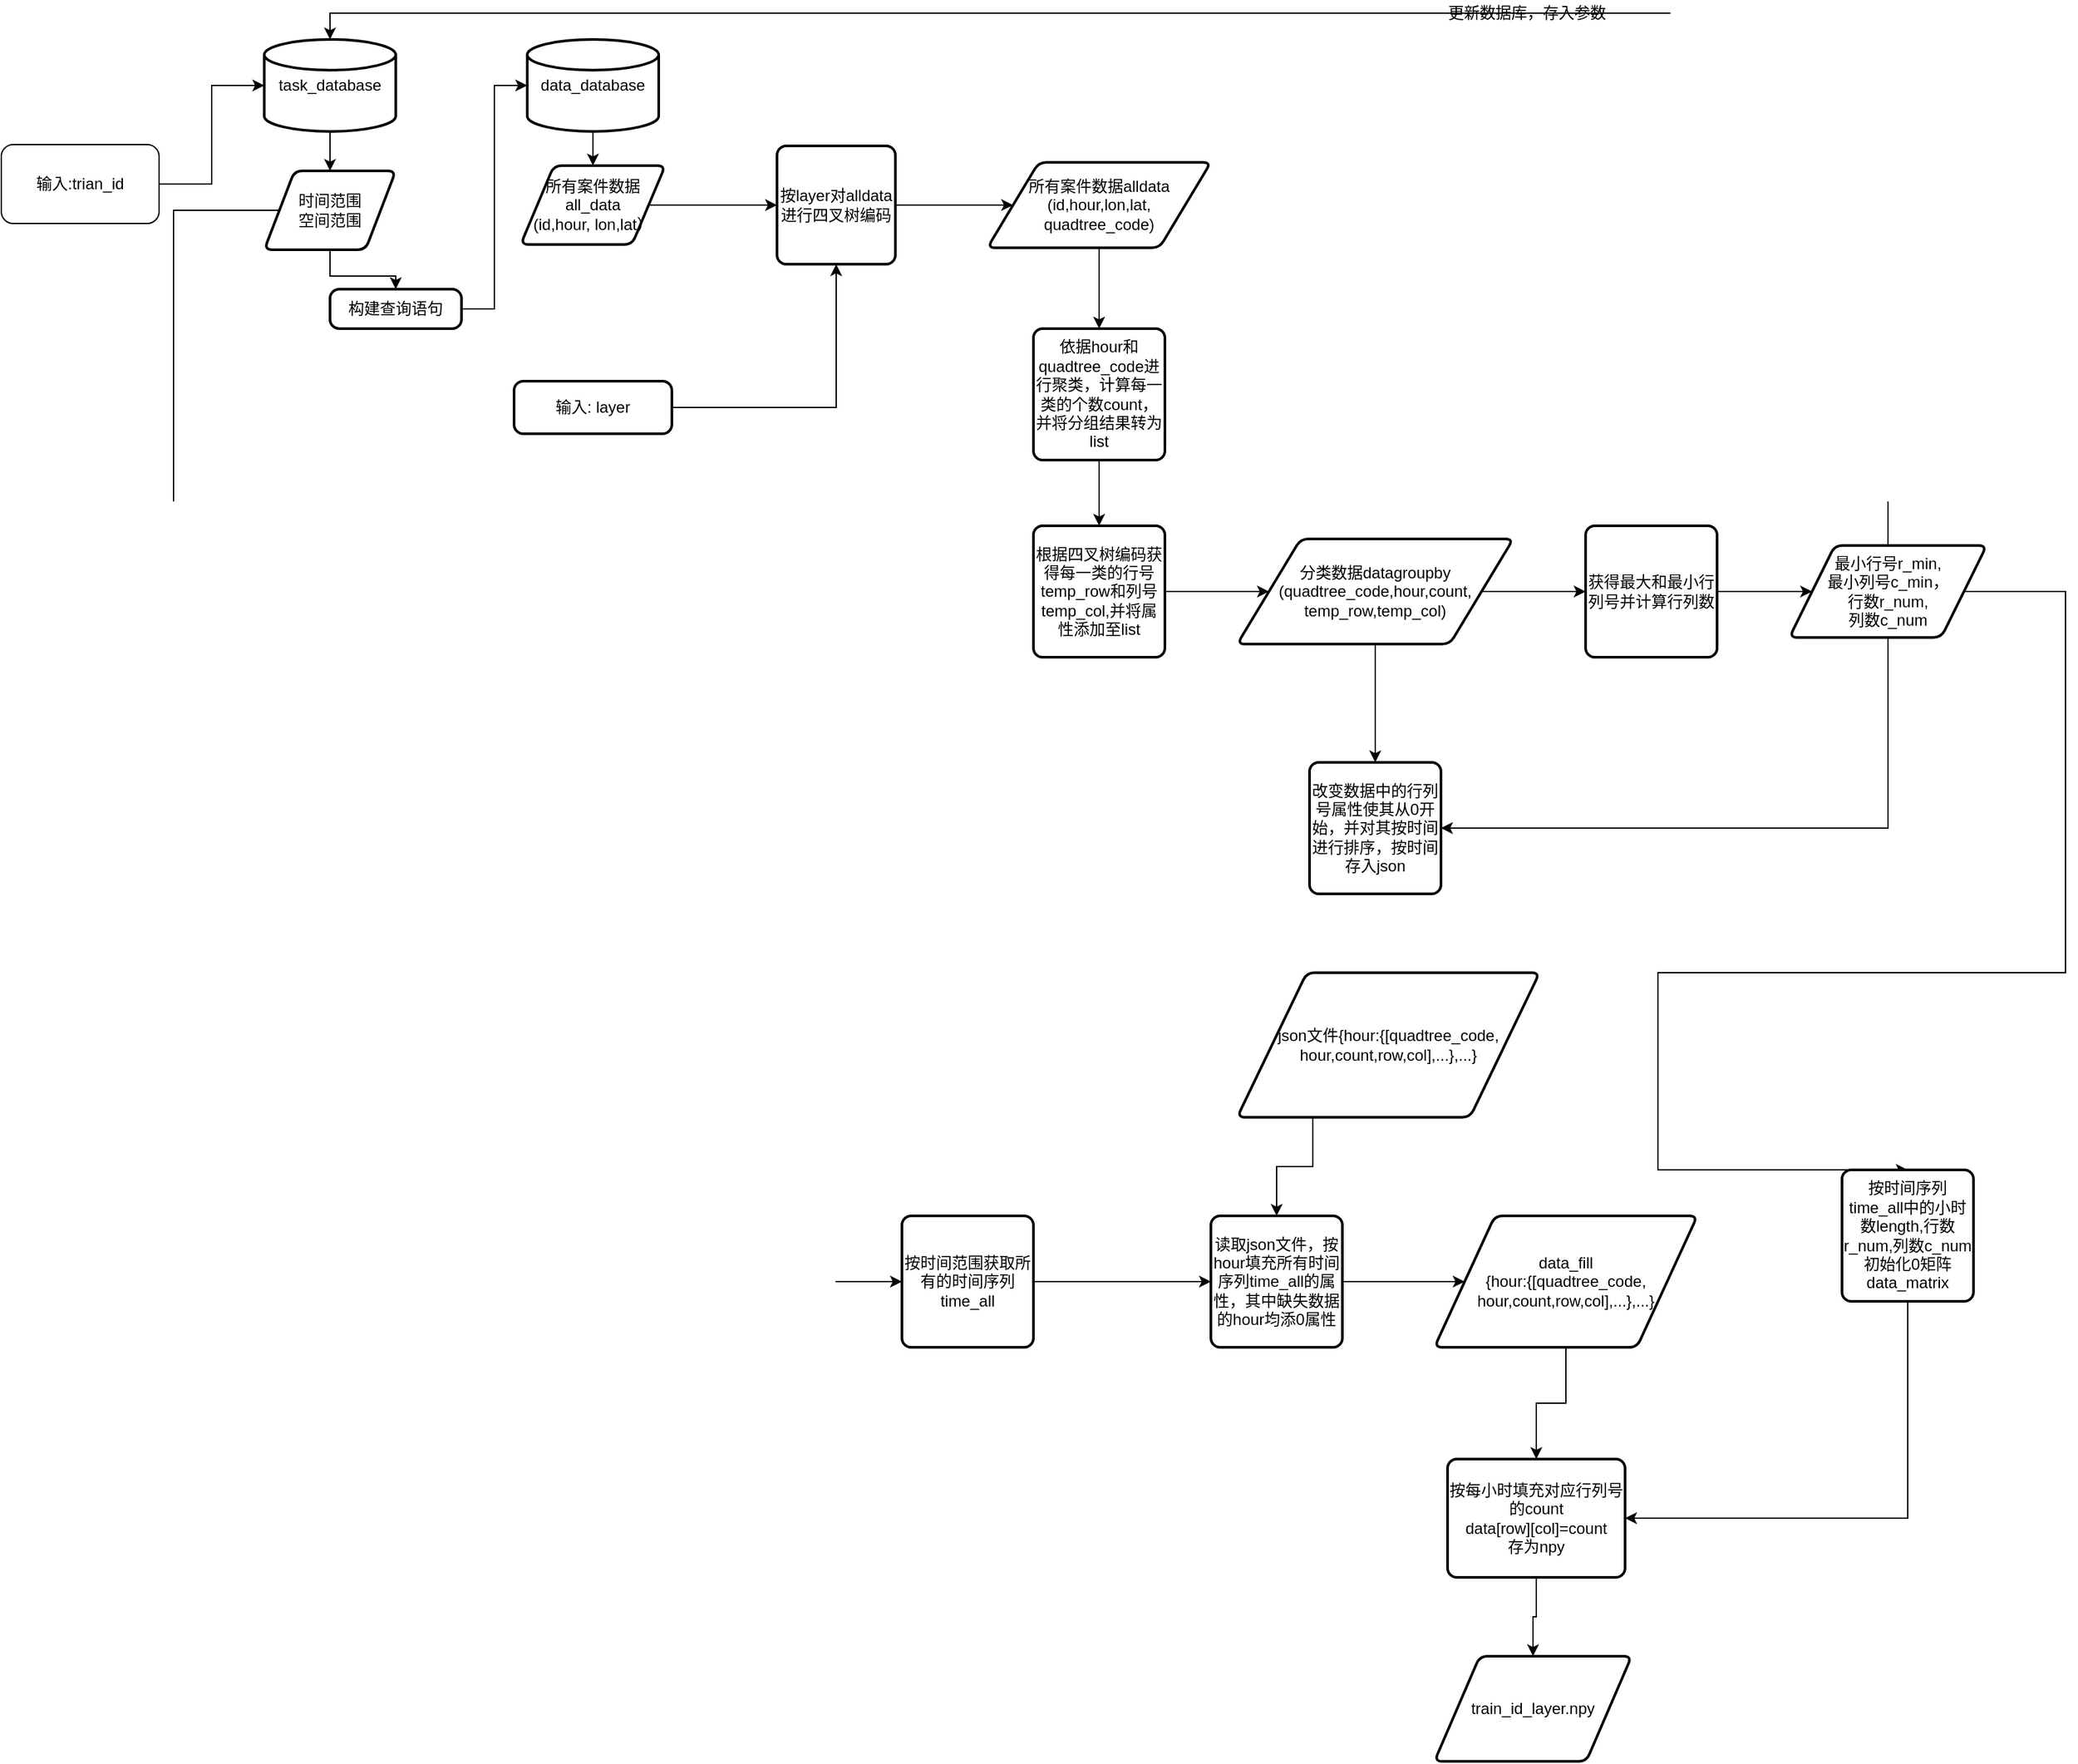 <mxfile version="13.9.2" type="github"><diagram id="HGv15Up_wFCBn1hzTuOe" name="Page-1"><mxGraphModel dx="3128" dy="2693" grid="1" gridSize="10" guides="1" tooltips="1" connect="1" arrows="1" fold="1" page="1" pageScale="1" pageWidth="827" pageHeight="1169" math="0" shadow="0"><root><mxCell id="0"/><mxCell id="1" parent="0"/><mxCell id="ZCHlw5TDTNwKEh7PZDNd-6" style="edgeStyle=orthogonalEdgeStyle;rounded=0;orthogonalLoop=1;jettySize=auto;html=1;exitX=1;exitY=0.5;exitDx=0;exitDy=0;entryX=0;entryY=0.5;entryDx=0;entryDy=0;entryPerimeter=0;" edge="1" parent="1" source="ZCHlw5TDTNwKEh7PZDNd-1" target="ZCHlw5TDTNwKEh7PZDNd-2"><mxGeometry relative="1" as="geometry"/></mxCell><mxCell id="ZCHlw5TDTNwKEh7PZDNd-1" value="&lt;font style=&quot;vertical-align: inherit&quot;&gt;&lt;font style=&quot;vertical-align: inherit&quot;&gt;输入:trian_id&lt;/font&gt;&lt;/font&gt;" style="rounded=1;whiteSpace=wrap;html=1;" vertex="1" parent="1"><mxGeometry x="30" y="-330" width="120" height="60" as="geometry"/></mxCell><mxCell id="ZCHlw5TDTNwKEh7PZDNd-5" style="edgeStyle=orthogonalEdgeStyle;rounded=0;orthogonalLoop=1;jettySize=auto;html=1;exitX=0.5;exitY=1;exitDx=0;exitDy=0;exitPerimeter=0;" edge="1" parent="1" source="ZCHlw5TDTNwKEh7PZDNd-2" target="ZCHlw5TDTNwKEh7PZDNd-7"><mxGeometry relative="1" as="geometry"><mxPoint x="280" y="-290" as="targetPoint"/></mxGeometry></mxCell><mxCell id="ZCHlw5TDTNwKEh7PZDNd-2" value="&lt;font style=&quot;vertical-align: inherit&quot;&gt;&lt;font style=&quot;vertical-align: inherit&quot;&gt;&lt;font style=&quot;vertical-align: inherit&quot;&gt;&lt;font style=&quot;vertical-align: inherit&quot;&gt;task_database&lt;/font&gt;&lt;/font&gt;&lt;br&gt;&lt;/font&gt;&lt;/font&gt;" style="strokeWidth=2;html=1;shape=mxgraph.flowchart.database;whiteSpace=wrap;" vertex="1" parent="1"><mxGeometry x="230" y="-410" width="100" height="70" as="geometry"/></mxCell><mxCell id="ZCHlw5TDTNwKEh7PZDNd-13" style="edgeStyle=orthogonalEdgeStyle;rounded=0;orthogonalLoop=1;jettySize=auto;html=1;exitX=0.5;exitY=1;exitDx=0;exitDy=0;exitPerimeter=0;" edge="1" parent="1" source="ZCHlw5TDTNwKEh7PZDNd-3" target="ZCHlw5TDTNwKEh7PZDNd-12"><mxGeometry relative="1" as="geometry"/></mxCell><mxCell id="ZCHlw5TDTNwKEh7PZDNd-3" value="&lt;font style=&quot;vertical-align: inherit&quot;&gt;&lt;font style=&quot;vertical-align: inherit&quot;&gt;data_database&lt;/font&gt;&lt;/font&gt;" style="strokeWidth=2;html=1;shape=mxgraph.flowchart.database;whiteSpace=wrap;" vertex="1" parent="1"><mxGeometry x="430" y="-410" width="100" height="70" as="geometry"/></mxCell><mxCell id="ZCHlw5TDTNwKEh7PZDNd-9" style="edgeStyle=orthogonalEdgeStyle;rounded=0;orthogonalLoop=1;jettySize=auto;html=1;exitX=0.5;exitY=1;exitDx=0;exitDy=0;" edge="1" parent="1" source="ZCHlw5TDTNwKEh7PZDNd-7" target="ZCHlw5TDTNwKEh7PZDNd-8"><mxGeometry relative="1" as="geometry"/></mxCell><mxCell id="ZCHlw5TDTNwKEh7PZDNd-50" style="edgeStyle=orthogonalEdgeStyle;rounded=0;orthogonalLoop=1;jettySize=auto;html=1;entryX=0;entryY=0.5;entryDx=0;entryDy=0;" edge="1" parent="1" source="ZCHlw5TDTNwKEh7PZDNd-7" target="ZCHlw5TDTNwKEh7PZDNd-49"><mxGeometry relative="1" as="geometry"><Array as="points"><mxPoint x="161" y="-280"/><mxPoint x="161" y="535"/></Array></mxGeometry></mxCell><mxCell id="ZCHlw5TDTNwKEh7PZDNd-7" value="时间范围&lt;br&gt;空间范围" style="shape=parallelogram;html=1;strokeWidth=2;perimeter=parallelogramPerimeter;whiteSpace=wrap;rounded=1;arcSize=12;size=0.23;" vertex="1" parent="1"><mxGeometry x="230" y="-310" width="100" height="60" as="geometry"/></mxCell><mxCell id="ZCHlw5TDTNwKEh7PZDNd-10" style="edgeStyle=orthogonalEdgeStyle;rounded=0;orthogonalLoop=1;jettySize=auto;html=1;exitX=1;exitY=0.5;exitDx=0;exitDy=0;entryX=0;entryY=0.5;entryDx=0;entryDy=0;entryPerimeter=0;" edge="1" parent="1" source="ZCHlw5TDTNwKEh7PZDNd-8" target="ZCHlw5TDTNwKEh7PZDNd-3"><mxGeometry relative="1" as="geometry"/></mxCell><mxCell id="ZCHlw5TDTNwKEh7PZDNd-8" value="构建查询语句" style="rounded=1;whiteSpace=wrap;html=1;absoluteArcSize=1;arcSize=14;strokeWidth=2;" vertex="1" parent="1"><mxGeometry x="280" y="-220" width="100" height="30" as="geometry"/></mxCell><mxCell id="ZCHlw5TDTNwKEh7PZDNd-15" style="edgeStyle=orthogonalEdgeStyle;rounded=0;orthogonalLoop=1;jettySize=auto;html=1;exitX=1;exitY=0.5;exitDx=0;exitDy=0;entryX=0;entryY=0.5;entryDx=0;entryDy=0;" edge="1" parent="1" source="ZCHlw5TDTNwKEh7PZDNd-12" target="ZCHlw5TDTNwKEh7PZDNd-24"><mxGeometry relative="1" as="geometry"><mxPoint x="580" y="-290" as="targetPoint"/></mxGeometry></mxCell><mxCell id="ZCHlw5TDTNwKEh7PZDNd-12" value="所有案件数据all_data&lt;br&gt;(id,hour, lon,lat）" style="shape=parallelogram;html=1;strokeWidth=2;perimeter=parallelogramPerimeter;whiteSpace=wrap;rounded=1;arcSize=12;size=0.23;" vertex="1" parent="1"><mxGeometry x="425" y="-314" width="110" height="60" as="geometry"/></mxCell><mxCell id="ZCHlw5TDTNwKEh7PZDNd-23" style="edgeStyle=orthogonalEdgeStyle;rounded=0;orthogonalLoop=1;jettySize=auto;html=1;entryX=0.5;entryY=1;entryDx=0;entryDy=0;" edge="1" parent="1" source="ZCHlw5TDTNwKEh7PZDNd-16" target="ZCHlw5TDTNwKEh7PZDNd-24"><mxGeometry relative="1" as="geometry"><mxPoint x="701.5" y="-30" as="targetPoint"/></mxGeometry></mxCell><mxCell id="ZCHlw5TDTNwKEh7PZDNd-16" value="输入: layer" style="rounded=1;whiteSpace=wrap;html=1;absoluteArcSize=1;arcSize=14;strokeWidth=2;" vertex="1" parent="1"><mxGeometry x="420" y="-150" width="120" height="40" as="geometry"/></mxCell><mxCell id="ZCHlw5TDTNwKEh7PZDNd-26" style="edgeStyle=orthogonalEdgeStyle;rounded=0;orthogonalLoop=1;jettySize=auto;html=1;exitX=1;exitY=0.5;exitDx=0;exitDy=0;" edge="1" parent="1" source="ZCHlw5TDTNwKEh7PZDNd-24" target="ZCHlw5TDTNwKEh7PZDNd-25"><mxGeometry relative="1" as="geometry"/></mxCell><mxCell id="ZCHlw5TDTNwKEh7PZDNd-24" value="按layer对alldata进行四叉树编码&lt;br&gt;" style="rounded=1;whiteSpace=wrap;html=1;absoluteArcSize=1;arcSize=14;strokeWidth=2;" vertex="1" parent="1"><mxGeometry x="620" y="-329" width="90" height="90" as="geometry"/></mxCell><mxCell id="ZCHlw5TDTNwKEh7PZDNd-36" style="edgeStyle=orthogonalEdgeStyle;rounded=0;orthogonalLoop=1;jettySize=auto;html=1;exitX=0.5;exitY=1;exitDx=0;exitDy=0;entryX=0.5;entryY=0;entryDx=0;entryDy=0;" edge="1" parent="1" source="ZCHlw5TDTNwKEh7PZDNd-25" target="ZCHlw5TDTNwKEh7PZDNd-28"><mxGeometry relative="1" as="geometry"/></mxCell><mxCell id="ZCHlw5TDTNwKEh7PZDNd-25" value="所有案件数据alldata&lt;br&gt;(id,hour,lon,lat,&lt;br&gt;quadtree_code)" style="shape=parallelogram;html=1;strokeWidth=2;perimeter=parallelogramPerimeter;whiteSpace=wrap;rounded=1;arcSize=12;size=0.23;" vertex="1" parent="1"><mxGeometry x="780" y="-316.5" width="170" height="65" as="geometry"/></mxCell><mxCell id="ZCHlw5TDTNwKEh7PZDNd-37" style="edgeStyle=orthogonalEdgeStyle;rounded=0;orthogonalLoop=1;jettySize=auto;html=1;exitX=0.5;exitY=1;exitDx=0;exitDy=0;entryX=0.5;entryY=0;entryDx=0;entryDy=0;" edge="1" parent="1" source="ZCHlw5TDTNwKEh7PZDNd-28" target="ZCHlw5TDTNwKEh7PZDNd-29"><mxGeometry relative="1" as="geometry"/></mxCell><mxCell id="ZCHlw5TDTNwKEh7PZDNd-28" value="依据hour和quadtree_code进行聚类，计算每一类的个数count，并将分组结果转为list" style="rounded=1;whiteSpace=wrap;html=1;absoluteArcSize=1;arcSize=14;strokeWidth=2;" vertex="1" parent="1"><mxGeometry x="815" y="-190" width="100" height="100" as="geometry"/></mxCell><mxCell id="ZCHlw5TDTNwKEh7PZDNd-38" style="edgeStyle=orthogonalEdgeStyle;rounded=0;orthogonalLoop=1;jettySize=auto;html=1;exitX=1;exitY=0.5;exitDx=0;exitDy=0;" edge="1" parent="1" source="ZCHlw5TDTNwKEh7PZDNd-29" target="ZCHlw5TDTNwKEh7PZDNd-32"><mxGeometry relative="1" as="geometry"/></mxCell><mxCell id="ZCHlw5TDTNwKEh7PZDNd-29" value="根据四叉树编码获得每一类的行号temp_row和列号temp_col,并将属性添加至list" style="rounded=1;whiteSpace=wrap;html=1;absoluteArcSize=1;arcSize=14;strokeWidth=2;" vertex="1" parent="1"><mxGeometry x="815" y="-40" width="100" height="100" as="geometry"/></mxCell><mxCell id="ZCHlw5TDTNwKEh7PZDNd-41" style="edgeStyle=orthogonalEdgeStyle;rounded=0;orthogonalLoop=1;jettySize=auto;html=1;exitX=1;exitY=0.5;exitDx=0;exitDy=0;entryX=0;entryY=0.5;entryDx=0;entryDy=0;" edge="1" parent="1" source="ZCHlw5TDTNwKEh7PZDNd-32" target="ZCHlw5TDTNwKEh7PZDNd-39"><mxGeometry relative="1" as="geometry"/></mxCell><mxCell id="ZCHlw5TDTNwKEh7PZDNd-46" style="edgeStyle=orthogonalEdgeStyle;rounded=0;orthogonalLoop=1;jettySize=auto;html=1;exitX=0.5;exitY=1;exitDx=0;exitDy=0;entryX=0.5;entryY=0;entryDx=0;entryDy=0;" edge="1" parent="1" source="ZCHlw5TDTNwKEh7PZDNd-32" target="ZCHlw5TDTNwKEh7PZDNd-45"><mxGeometry relative="1" as="geometry"/></mxCell><mxCell id="ZCHlw5TDTNwKEh7PZDNd-32" value="分类数据datagroupby&lt;br&gt;(quadtree_code,hour,count,&lt;br&gt;temp_row,temp_col)" style="shape=parallelogram;html=1;strokeWidth=2;perimeter=parallelogramPerimeter;whiteSpace=wrap;rounded=1;arcSize=12;size=0.23;" vertex="1" parent="1"><mxGeometry x="970" y="-30" width="210" height="80" as="geometry"/></mxCell><mxCell id="ZCHlw5TDTNwKEh7PZDNd-42" style="edgeStyle=orthogonalEdgeStyle;rounded=0;orthogonalLoop=1;jettySize=auto;html=1;exitX=1;exitY=0.5;exitDx=0;exitDy=0;" edge="1" parent="1" source="ZCHlw5TDTNwKEh7PZDNd-39" target="ZCHlw5TDTNwKEh7PZDNd-40"><mxGeometry relative="1" as="geometry"/></mxCell><mxCell id="ZCHlw5TDTNwKEh7PZDNd-39" value="获得最大和最小行列号并计算行列数" style="rounded=1;whiteSpace=wrap;html=1;absoluteArcSize=1;arcSize=14;strokeWidth=2;" vertex="1" parent="1"><mxGeometry x="1235" y="-40" width="100" height="100" as="geometry"/></mxCell><mxCell id="ZCHlw5TDTNwKEh7PZDNd-43" style="edgeStyle=orthogonalEdgeStyle;rounded=0;orthogonalLoop=1;jettySize=auto;html=1;entryX=0.5;entryY=0;entryDx=0;entryDy=0;entryPerimeter=0;exitX=0.5;exitY=0;exitDx=0;exitDy=0;" edge="1" parent="1" source="ZCHlw5TDTNwKEh7PZDNd-40" target="ZCHlw5TDTNwKEh7PZDNd-2"><mxGeometry relative="1" as="geometry"><mxPoint x="670" y="-450" as="targetPoint"/><Array as="points"><mxPoint x="1465" y="-430"/><mxPoint x="280" y="-430"/></Array></mxGeometry></mxCell><mxCell id="ZCHlw5TDTNwKEh7PZDNd-47" style="edgeStyle=orthogonalEdgeStyle;rounded=0;orthogonalLoop=1;jettySize=auto;html=1;exitX=0.5;exitY=1;exitDx=0;exitDy=0;entryX=1;entryY=0.5;entryDx=0;entryDy=0;" edge="1" parent="1" source="ZCHlw5TDTNwKEh7PZDNd-40" target="ZCHlw5TDTNwKEh7PZDNd-45"><mxGeometry relative="1" as="geometry"/></mxCell><mxCell id="ZCHlw5TDTNwKEh7PZDNd-55" style="edgeStyle=orthogonalEdgeStyle;rounded=0;orthogonalLoop=1;jettySize=auto;html=1;exitX=1;exitY=0.5;exitDx=0;exitDy=0;entryX=0.5;entryY=0;entryDx=0;entryDy=0;" edge="1" parent="1" source="ZCHlw5TDTNwKEh7PZDNd-40" target="ZCHlw5TDTNwKEh7PZDNd-54"><mxGeometry relative="1" as="geometry"><mxPoint x="1420" y="390" as="targetPoint"/><Array as="points"><mxPoint x="1600" y="10"/><mxPoint x="1600" y="300"/><mxPoint x="1290" y="300"/></Array></mxGeometry></mxCell><mxCell id="ZCHlw5TDTNwKEh7PZDNd-40" value="最小行号r_min,&lt;br&gt;最小列号c_min，&lt;br&gt;行数r_num,&lt;br&gt;列数c_num" style="shape=parallelogram;html=1;strokeWidth=2;perimeter=parallelogramPerimeter;whiteSpace=wrap;rounded=1;arcSize=12;size=0.23;" vertex="1" parent="1"><mxGeometry x="1390" y="-25" width="150" height="70" as="geometry"/></mxCell><mxCell id="ZCHlw5TDTNwKEh7PZDNd-44" value="更新数据库，存入参数" style="text;html=1;align=center;verticalAlign=middle;resizable=0;points=[];autosize=1;" vertex="1" parent="1"><mxGeometry x="1120" y="-440" width="140" height="20" as="geometry"/></mxCell><mxCell id="ZCHlw5TDTNwKEh7PZDNd-45" value="改变数据中的行列号属性使其从0开始，并对其按时间进行排序，按时间存入json" style="rounded=1;whiteSpace=wrap;html=1;absoluteArcSize=1;arcSize=14;strokeWidth=2;" vertex="1" parent="1"><mxGeometry x="1025" y="140" width="100" height="100" as="geometry"/></mxCell><mxCell id="ZCHlw5TDTNwKEh7PZDNd-52" style="edgeStyle=orthogonalEdgeStyle;rounded=0;orthogonalLoop=1;jettySize=auto;html=1;exitX=0.25;exitY=1;exitDx=0;exitDy=0;entryX=0.5;entryY=0;entryDx=0;entryDy=0;" edge="1" parent="1" source="ZCHlw5TDTNwKEh7PZDNd-48" target="ZCHlw5TDTNwKEh7PZDNd-51"><mxGeometry relative="1" as="geometry"/></mxCell><mxCell id="ZCHlw5TDTNwKEh7PZDNd-48" value="json文件{hour:{[quadtree_code,&lt;br&gt;hour,count,row,col],...},...}" style="shape=parallelogram;html=1;strokeWidth=2;perimeter=parallelogramPerimeter;whiteSpace=wrap;rounded=1;arcSize=12;size=0.23;" vertex="1" parent="1"><mxGeometry x="970" y="300" width="230" height="110" as="geometry"/></mxCell><mxCell id="ZCHlw5TDTNwKEh7PZDNd-53" style="edgeStyle=orthogonalEdgeStyle;rounded=0;orthogonalLoop=1;jettySize=auto;html=1;entryX=0;entryY=0.5;entryDx=0;entryDy=0;" edge="1" parent="1" source="ZCHlw5TDTNwKEh7PZDNd-49" target="ZCHlw5TDTNwKEh7PZDNd-51"><mxGeometry relative="1" as="geometry"/></mxCell><mxCell id="ZCHlw5TDTNwKEh7PZDNd-49" value="按时间范围获取所有的时间序列time_all" style="rounded=1;whiteSpace=wrap;html=1;absoluteArcSize=1;arcSize=14;strokeWidth=2;" vertex="1" parent="1"><mxGeometry x="715" y="485" width="100" height="100" as="geometry"/></mxCell><mxCell id="ZCHlw5TDTNwKEh7PZDNd-58" style="edgeStyle=orthogonalEdgeStyle;rounded=0;orthogonalLoop=1;jettySize=auto;html=1;exitX=1;exitY=0.5;exitDx=0;exitDy=0;" edge="1" parent="1" source="ZCHlw5TDTNwKEh7PZDNd-51" target="ZCHlw5TDTNwKEh7PZDNd-57"><mxGeometry relative="1" as="geometry"/></mxCell><mxCell id="ZCHlw5TDTNwKEh7PZDNd-51" value="读取json文件，按hour填充所有时间序列time_all的属性，其中缺失数据的hour均添0属性" style="rounded=1;whiteSpace=wrap;html=1;absoluteArcSize=1;arcSize=14;strokeWidth=2;" vertex="1" parent="1"><mxGeometry x="950" y="485" width="100" height="100" as="geometry"/></mxCell><mxCell id="ZCHlw5TDTNwKEh7PZDNd-62" style="edgeStyle=orthogonalEdgeStyle;rounded=0;orthogonalLoop=1;jettySize=auto;html=1;entryX=1;entryY=0.5;entryDx=0;entryDy=0;exitX=0.5;exitY=1;exitDx=0;exitDy=0;" edge="1" parent="1" source="ZCHlw5TDTNwKEh7PZDNd-54" target="ZCHlw5TDTNwKEh7PZDNd-60"><mxGeometry relative="1" as="geometry"/></mxCell><mxCell id="ZCHlw5TDTNwKEh7PZDNd-54" value="按时间序列time_all中的小时数length,行数r_num,列数c_num初始化0矩阵 data_matrix" style="rounded=1;whiteSpace=wrap;html=1;absoluteArcSize=1;arcSize=14;strokeWidth=2;" vertex="1" parent="1"><mxGeometry x="1430" y="450" width="100" height="100" as="geometry"/></mxCell><mxCell id="ZCHlw5TDTNwKEh7PZDNd-61" style="edgeStyle=orthogonalEdgeStyle;rounded=0;orthogonalLoop=1;jettySize=auto;html=1;entryX=0.5;entryY=0;entryDx=0;entryDy=0;" edge="1" parent="1" source="ZCHlw5TDTNwKEh7PZDNd-57" target="ZCHlw5TDTNwKEh7PZDNd-60"><mxGeometry relative="1" as="geometry"/></mxCell><mxCell id="ZCHlw5TDTNwKEh7PZDNd-57" value="data_fill&lt;br&gt;{hour:{[quadtree_code,&lt;br&gt;hour,count,row,col],...},...}" style="shape=parallelogram;html=1;strokeWidth=2;perimeter=parallelogramPerimeter;whiteSpace=wrap;rounded=1;arcSize=12;size=0.23;" vertex="1" parent="1"><mxGeometry x="1120" y="485" width="200" height="100" as="geometry"/></mxCell><mxCell id="ZCHlw5TDTNwKEh7PZDNd-64" style="edgeStyle=orthogonalEdgeStyle;rounded=0;orthogonalLoop=1;jettySize=auto;html=1;exitX=0.5;exitY=1;exitDx=0;exitDy=0;entryX=0.5;entryY=0;entryDx=0;entryDy=0;" edge="1" parent="1" source="ZCHlw5TDTNwKEh7PZDNd-60" target="ZCHlw5TDTNwKEh7PZDNd-63"><mxGeometry relative="1" as="geometry"/></mxCell><mxCell id="ZCHlw5TDTNwKEh7PZDNd-60" value="按每小时填充对应行列号的count&lt;br&gt;data[row][col]=count&lt;br&gt;存为npy" style="rounded=1;whiteSpace=wrap;html=1;absoluteArcSize=1;arcSize=14;strokeWidth=2;" vertex="1" parent="1"><mxGeometry x="1130" y="670" width="135" height="90" as="geometry"/></mxCell><mxCell id="ZCHlw5TDTNwKEh7PZDNd-63" value="train_id_layer.npy" style="shape=parallelogram;html=1;strokeWidth=2;perimeter=parallelogramPerimeter;whiteSpace=wrap;rounded=1;arcSize=12;size=0.23;" vertex="1" parent="1"><mxGeometry x="1120" y="820" width="150" height="80" as="geometry"/></mxCell></root></mxGraphModel></diagram></mxfile>